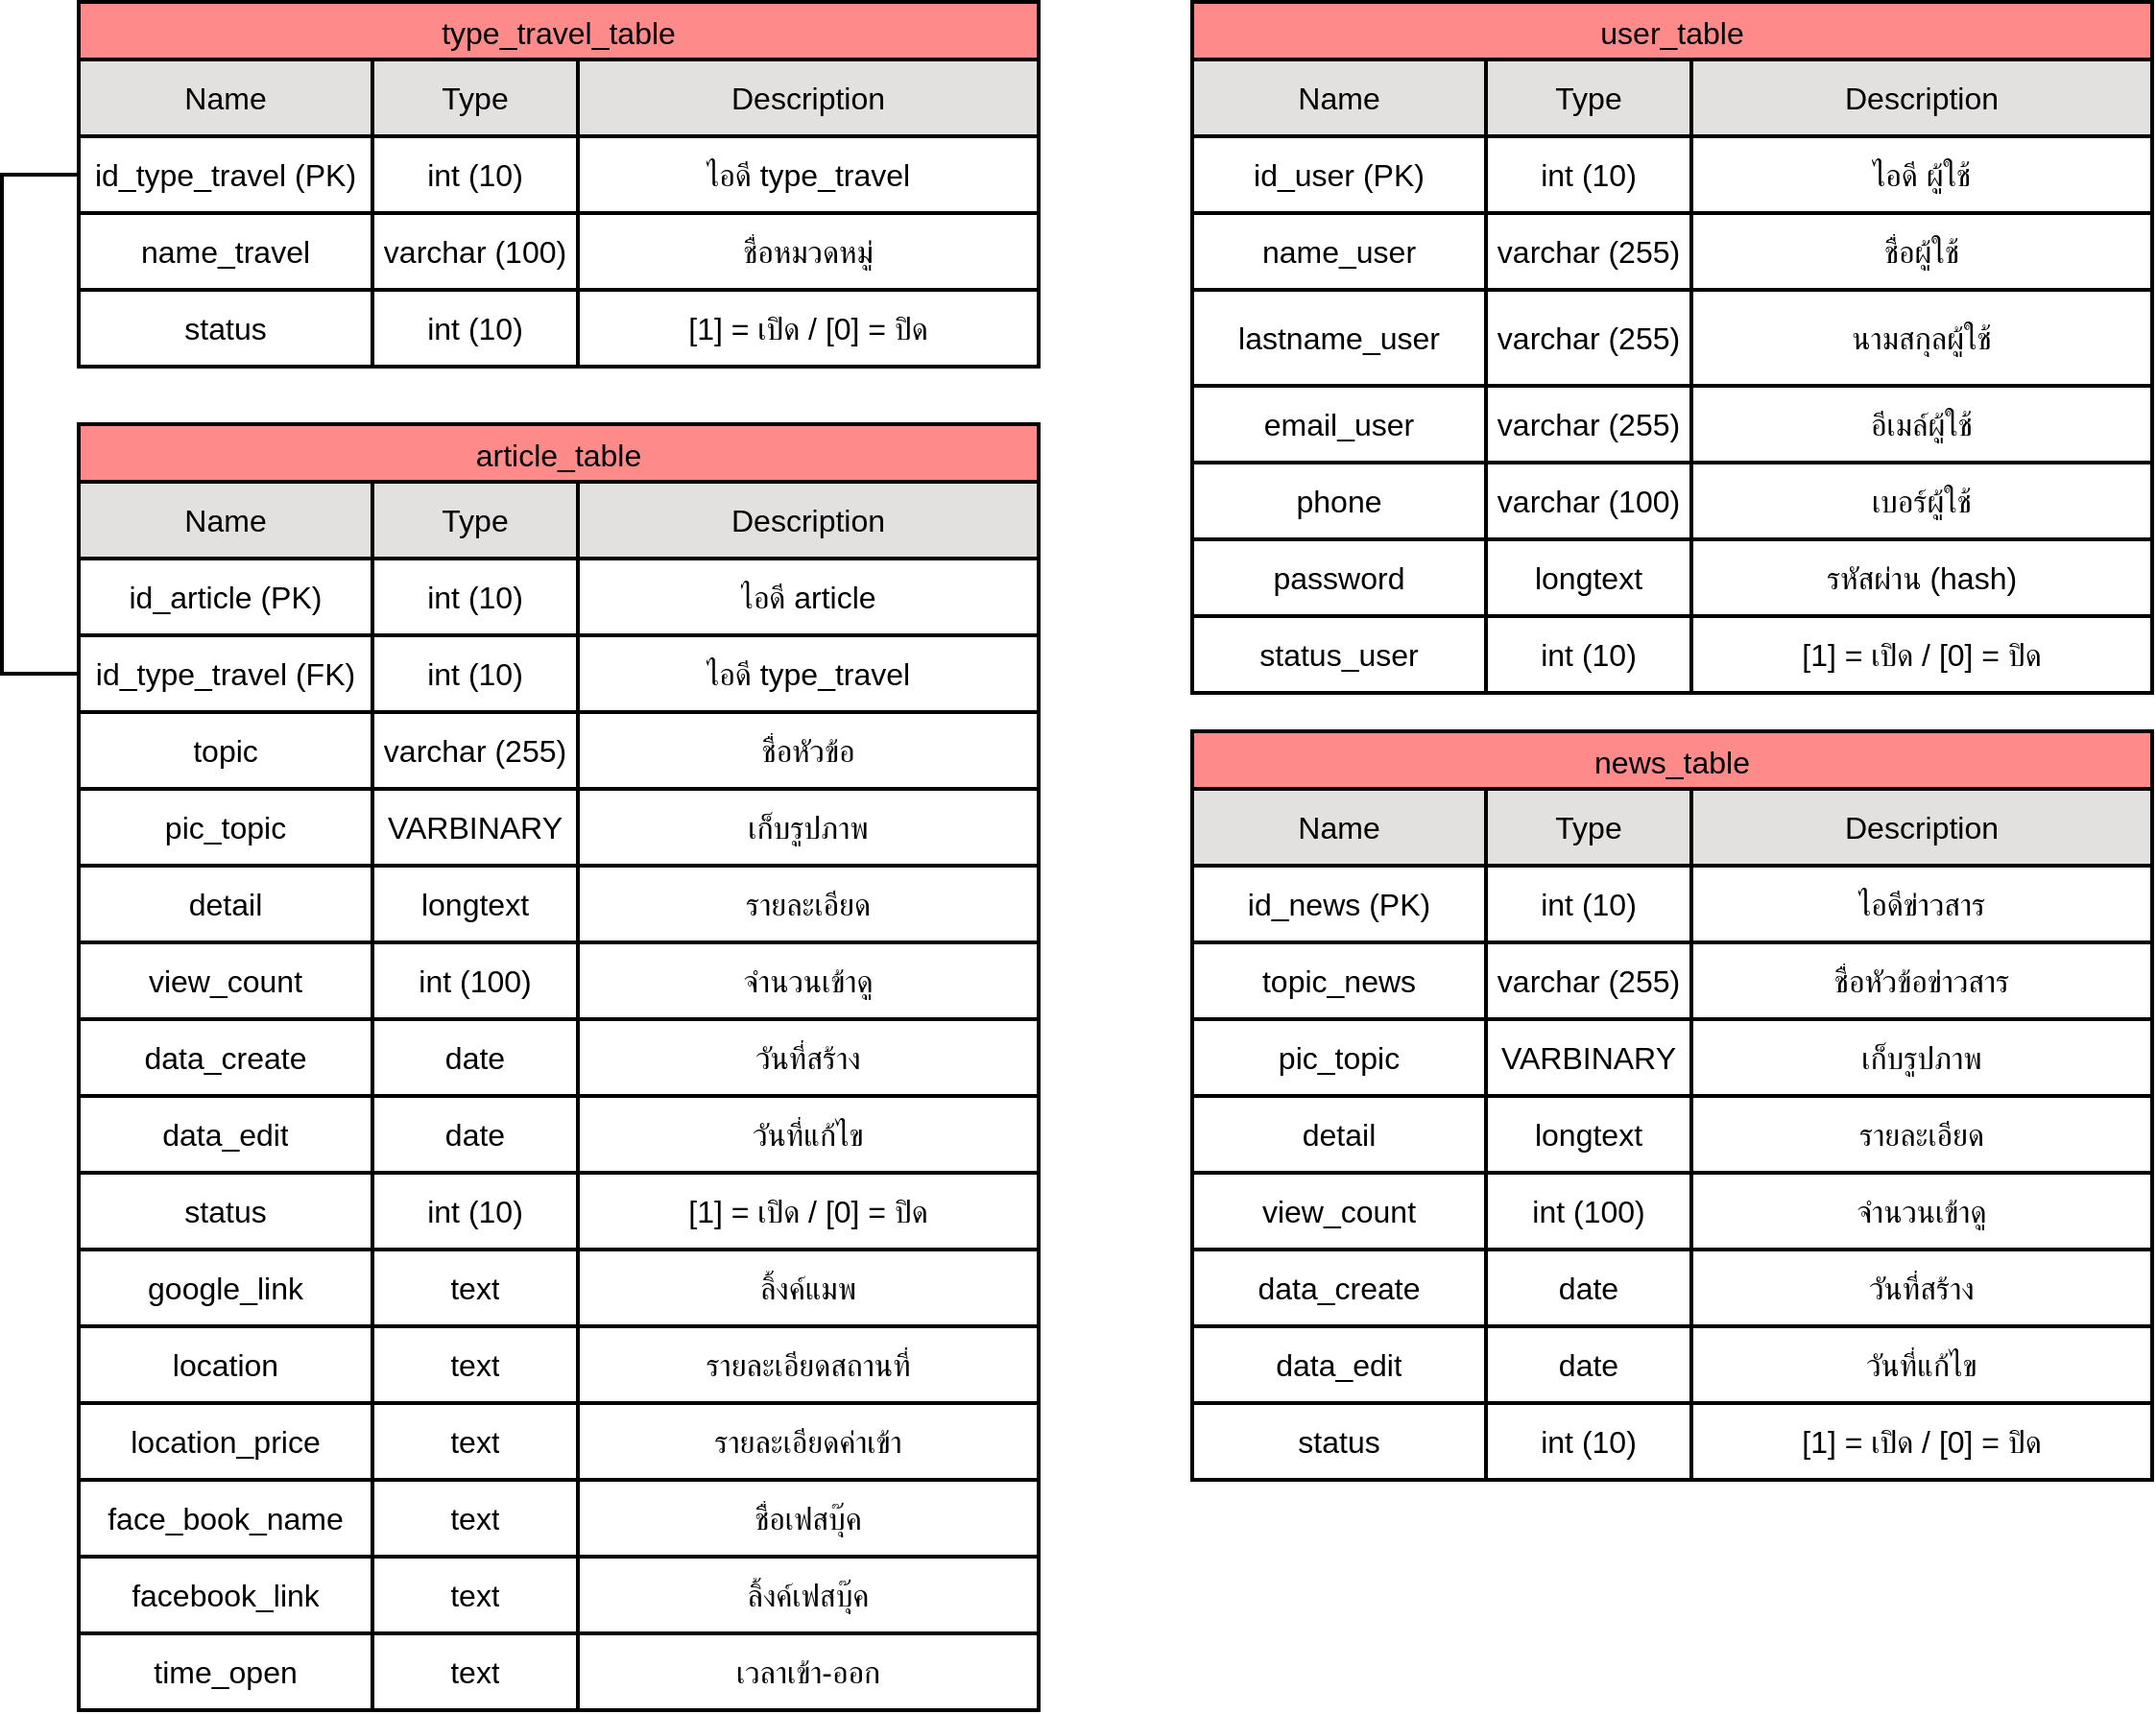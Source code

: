 <mxfile version="23.0.2" type="device">
  <diagram name="หน้า-1" id="HYrOw2vbyxPXMUA1Kma0">
    <mxGraphModel dx="449" dy="2858" grid="1" gridSize="10" guides="1" tooltips="1" connect="1" arrows="1" fold="1" page="1" pageScale="1" pageWidth="827" pageHeight="1169" math="0" shadow="0">
      <root>
        <mxCell id="0" />
        <mxCell id="1" parent="0" />
        <mxCell id="Bp53cEUUAUtTLwCxKNym-1" value="type_travel_table" style="shape=table;startSize=30;container=1;collapsible=0;childLayout=tableLayout;strokeColor=#000000;fontSize=16;strokeWidth=2;fillColor=#ff8a8a;" parent="1" vertex="1">
          <mxGeometry x="280.0" y="-640" width="500.0" height="190" as="geometry" />
        </mxCell>
        <mxCell id="Bp53cEUUAUtTLwCxKNym-2" style="shape=tableRow;horizontal=0;startSize=0;swimlaneHead=0;swimlaneBody=0;strokeColor=inherit;top=0;left=0;bottom=0;right=0;collapsible=0;dropTarget=0;fillColor=none;points=[[0,0.5],[1,0.5]];portConstraint=eastwest;fontSize=16;" parent="Bp53cEUUAUtTLwCxKNym-1" vertex="1">
          <mxGeometry y="30" width="500.0" height="40" as="geometry" />
        </mxCell>
        <mxCell id="Bp53cEUUAUtTLwCxKNym-3" value="Name" style="shape=partialRectangle;html=1;whiteSpace=wrap;connectable=0;overflow=hidden;top=1;left=1;bottom=1;right=1;pointerEvents=1;fontSize=16;fillColor=#E3E0E0;fillStyle=auto;strokeWidth=2;" parent="Bp53cEUUAUtTLwCxKNym-2" vertex="1">
          <mxGeometry width="153" height="40" as="geometry">
            <mxRectangle width="153" height="40" as="alternateBounds" />
          </mxGeometry>
        </mxCell>
        <mxCell id="Bp53cEUUAUtTLwCxKNym-4" value="Type" style="shape=partialRectangle;html=1;whiteSpace=wrap;connectable=0;overflow=hidden;top=1;left=1;bottom=1;right=1;pointerEvents=1;fontSize=16;fillColor=#E3E0E0;fillStyle=auto;strokeWidth=2;" parent="Bp53cEUUAUtTLwCxKNym-2" vertex="1">
          <mxGeometry x="153" width="107" height="40" as="geometry">
            <mxRectangle width="107" height="40" as="alternateBounds" />
          </mxGeometry>
        </mxCell>
        <mxCell id="Bp53cEUUAUtTLwCxKNym-5" value="Description" style="shape=partialRectangle;html=1;whiteSpace=wrap;connectable=0;overflow=hidden;top=1;left=1;bottom=1;right=1;pointerEvents=1;fontSize=16;fillColor=#E3E0E0;fillStyle=auto;strokeWidth=2;" parent="Bp53cEUUAUtTLwCxKNym-2" vertex="1">
          <mxGeometry x="260" width="240" height="40" as="geometry">
            <mxRectangle width="240" height="40" as="alternateBounds" />
          </mxGeometry>
        </mxCell>
        <mxCell id="Bp53cEUUAUtTLwCxKNym-6" style="shape=tableRow;horizontal=0;startSize=0;swimlaneHead=0;swimlaneBody=0;strokeColor=inherit;top=0;left=0;bottom=0;right=0;collapsible=0;dropTarget=0;fillColor=none;points=[[0,0.5],[1,0.5]];portConstraint=eastwest;fontSize=16;" parent="Bp53cEUUAUtTLwCxKNym-1" vertex="1">
          <mxGeometry y="70" width="500.0" height="40" as="geometry" />
        </mxCell>
        <mxCell id="Bp53cEUUAUtTLwCxKNym-7" value="id_type_travel (PK)" style="shape=partialRectangle;html=1;whiteSpace=wrap;connectable=0;strokeColor=inherit;overflow=hidden;fillColor=none;top=0;left=0;bottom=0;right=0;pointerEvents=1;fontSize=16;" parent="Bp53cEUUAUtTLwCxKNym-6" vertex="1">
          <mxGeometry width="153" height="40" as="geometry">
            <mxRectangle width="153" height="40" as="alternateBounds" />
          </mxGeometry>
        </mxCell>
        <mxCell id="Bp53cEUUAUtTLwCxKNym-8" value="int (10)" style="shape=partialRectangle;html=1;whiteSpace=wrap;connectable=0;strokeColor=inherit;overflow=hidden;fillColor=none;top=0;left=0;bottom=0;right=0;pointerEvents=1;fontSize=16;" parent="Bp53cEUUAUtTLwCxKNym-6" vertex="1">
          <mxGeometry x="153" width="107" height="40" as="geometry">
            <mxRectangle width="107" height="40" as="alternateBounds" />
          </mxGeometry>
        </mxCell>
        <mxCell id="Bp53cEUUAUtTLwCxKNym-9" value="ไอดี type_travel" style="shape=partialRectangle;html=1;whiteSpace=wrap;connectable=0;strokeColor=inherit;overflow=hidden;fillColor=none;top=0;left=0;bottom=0;right=0;pointerEvents=1;fontSize=16;" parent="Bp53cEUUAUtTLwCxKNym-6" vertex="1">
          <mxGeometry x="260" width="240" height="40" as="geometry">
            <mxRectangle width="240" height="40" as="alternateBounds" />
          </mxGeometry>
        </mxCell>
        <mxCell id="Bp53cEUUAUtTLwCxKNym-10" style="shape=tableRow;horizontal=0;startSize=0;swimlaneHead=0;swimlaneBody=0;strokeColor=inherit;top=0;left=0;bottom=0;right=0;collapsible=0;dropTarget=0;fillColor=none;points=[[0,0.5],[1,0.5]];portConstraint=eastwest;fontSize=16;" parent="Bp53cEUUAUtTLwCxKNym-1" vertex="1">
          <mxGeometry y="110" width="500.0" height="40" as="geometry" />
        </mxCell>
        <mxCell id="Bp53cEUUAUtTLwCxKNym-11" value="name_travel" style="shape=partialRectangle;html=1;whiteSpace=wrap;connectable=0;strokeColor=inherit;overflow=hidden;fillColor=none;top=0;left=0;bottom=0;right=0;pointerEvents=1;fontSize=16;" parent="Bp53cEUUAUtTLwCxKNym-10" vertex="1">
          <mxGeometry width="153" height="40" as="geometry">
            <mxRectangle width="153" height="40" as="alternateBounds" />
          </mxGeometry>
        </mxCell>
        <mxCell id="Bp53cEUUAUtTLwCxKNym-12" value="varchar (100)" style="shape=partialRectangle;html=1;whiteSpace=wrap;connectable=0;strokeColor=inherit;overflow=hidden;fillColor=none;top=0;left=0;bottom=0;right=0;pointerEvents=1;fontSize=16;" parent="Bp53cEUUAUtTLwCxKNym-10" vertex="1">
          <mxGeometry x="153" width="107" height="40" as="geometry">
            <mxRectangle width="107" height="40" as="alternateBounds" />
          </mxGeometry>
        </mxCell>
        <mxCell id="Bp53cEUUAUtTLwCxKNym-13" value="ชื่อหมวดหมู่" style="shape=partialRectangle;html=1;whiteSpace=wrap;connectable=0;strokeColor=inherit;overflow=hidden;fillColor=none;top=0;left=0;bottom=0;right=0;pointerEvents=1;fontSize=16;" parent="Bp53cEUUAUtTLwCxKNym-10" vertex="1">
          <mxGeometry x="260" width="240" height="40" as="geometry">
            <mxRectangle width="240" height="40" as="alternateBounds" />
          </mxGeometry>
        </mxCell>
        <mxCell id="Bp53cEUUAUtTLwCxKNym-47" style="shape=tableRow;horizontal=0;startSize=0;swimlaneHead=0;swimlaneBody=0;strokeColor=inherit;top=0;left=0;bottom=0;right=0;collapsible=0;dropTarget=0;fillColor=none;points=[[0,0.5],[1,0.5]];portConstraint=eastwest;fontSize=16;" parent="Bp53cEUUAUtTLwCxKNym-1" vertex="1">
          <mxGeometry y="150" width="500.0" height="40" as="geometry" />
        </mxCell>
        <mxCell id="Bp53cEUUAUtTLwCxKNym-48" value="status" style="shape=partialRectangle;html=1;whiteSpace=wrap;connectable=0;strokeColor=inherit;overflow=hidden;fillColor=none;top=0;left=0;bottom=0;right=0;pointerEvents=1;fontSize=16;" parent="Bp53cEUUAUtTLwCxKNym-47" vertex="1">
          <mxGeometry width="153" height="40" as="geometry">
            <mxRectangle width="153" height="40" as="alternateBounds" />
          </mxGeometry>
        </mxCell>
        <mxCell id="Bp53cEUUAUtTLwCxKNym-49" value="int (10)" style="shape=partialRectangle;html=1;whiteSpace=wrap;connectable=0;strokeColor=inherit;overflow=hidden;fillColor=none;top=0;left=0;bottom=0;right=0;pointerEvents=1;fontSize=16;" parent="Bp53cEUUAUtTLwCxKNym-47" vertex="1">
          <mxGeometry x="153" width="107" height="40" as="geometry">
            <mxRectangle width="107" height="40" as="alternateBounds" />
          </mxGeometry>
        </mxCell>
        <mxCell id="Bp53cEUUAUtTLwCxKNym-50" value="[1] = เปิด / [0] = ปิด" style="shape=partialRectangle;html=1;whiteSpace=wrap;connectable=0;strokeColor=inherit;overflow=hidden;fillColor=none;top=0;left=0;bottom=0;right=0;pointerEvents=1;fontSize=16;" parent="Bp53cEUUAUtTLwCxKNym-47" vertex="1">
          <mxGeometry x="260" width="240" height="40" as="geometry">
            <mxRectangle width="240" height="40" as="alternateBounds" />
          </mxGeometry>
        </mxCell>
        <mxCell id="y_sDTkLJyYy-diGyzPAj-1" value="article_table" style="shape=table;startSize=30;container=1;collapsible=0;childLayout=tableLayout;strokeColor=#000000;fontSize=16;strokeWidth=2;fillColor=#ff8a8a;" vertex="1" parent="1">
          <mxGeometry x="280.0" y="-420" width="500.0" height="670.0" as="geometry" />
        </mxCell>
        <mxCell id="y_sDTkLJyYy-diGyzPAj-2" style="shape=tableRow;horizontal=0;startSize=0;swimlaneHead=0;swimlaneBody=0;strokeColor=inherit;top=0;left=0;bottom=0;right=0;collapsible=0;dropTarget=0;fillColor=none;points=[[0,0.5],[1,0.5]];portConstraint=eastwest;fontSize=16;" vertex="1" parent="y_sDTkLJyYy-diGyzPAj-1">
          <mxGeometry y="30" width="500.0" height="40" as="geometry" />
        </mxCell>
        <mxCell id="y_sDTkLJyYy-diGyzPAj-3" value="Name" style="shape=partialRectangle;html=1;whiteSpace=wrap;connectable=0;overflow=hidden;top=1;left=1;bottom=1;right=1;pointerEvents=1;fontSize=16;fillColor=#E3E0E0;fillStyle=auto;strokeWidth=2;" vertex="1" parent="y_sDTkLJyYy-diGyzPAj-2">
          <mxGeometry width="153" height="40" as="geometry">
            <mxRectangle width="153" height="40" as="alternateBounds" />
          </mxGeometry>
        </mxCell>
        <mxCell id="y_sDTkLJyYy-diGyzPAj-4" value="Type" style="shape=partialRectangle;html=1;whiteSpace=wrap;connectable=0;overflow=hidden;top=1;left=1;bottom=1;right=1;pointerEvents=1;fontSize=16;fillColor=#E3E0E0;fillStyle=auto;strokeWidth=2;" vertex="1" parent="y_sDTkLJyYy-diGyzPAj-2">
          <mxGeometry x="153" width="107" height="40" as="geometry">
            <mxRectangle width="107" height="40" as="alternateBounds" />
          </mxGeometry>
        </mxCell>
        <mxCell id="y_sDTkLJyYy-diGyzPAj-5" value="Description" style="shape=partialRectangle;html=1;whiteSpace=wrap;connectable=0;overflow=hidden;top=1;left=1;bottom=1;right=1;pointerEvents=1;fontSize=16;fillColor=#E3E0E0;fillStyle=auto;strokeWidth=2;" vertex="1" parent="y_sDTkLJyYy-diGyzPAj-2">
          <mxGeometry x="260" width="240" height="40" as="geometry">
            <mxRectangle width="240" height="40" as="alternateBounds" />
          </mxGeometry>
        </mxCell>
        <mxCell id="y_sDTkLJyYy-diGyzPAj-6" style="shape=tableRow;horizontal=0;startSize=0;swimlaneHead=0;swimlaneBody=0;strokeColor=inherit;top=0;left=0;bottom=0;right=0;collapsible=0;dropTarget=0;fillColor=none;points=[[0,0.5],[1,0.5]];portConstraint=eastwest;fontSize=16;" vertex="1" parent="y_sDTkLJyYy-diGyzPAj-1">
          <mxGeometry y="70" width="500.0" height="40" as="geometry" />
        </mxCell>
        <mxCell id="y_sDTkLJyYy-diGyzPAj-7" value="id_article&lt;span style=&quot;background-color: initial;&quot;&gt;&amp;nbsp;(PK)&lt;/span&gt;" style="shape=partialRectangle;html=1;whiteSpace=wrap;connectable=0;strokeColor=inherit;overflow=hidden;fillColor=none;top=0;left=0;bottom=0;right=0;pointerEvents=1;fontSize=16;" vertex="1" parent="y_sDTkLJyYy-diGyzPAj-6">
          <mxGeometry width="153" height="40" as="geometry">
            <mxRectangle width="153" height="40" as="alternateBounds" />
          </mxGeometry>
        </mxCell>
        <mxCell id="y_sDTkLJyYy-diGyzPAj-8" value="int (10)" style="shape=partialRectangle;html=1;whiteSpace=wrap;connectable=0;strokeColor=inherit;overflow=hidden;fillColor=none;top=0;left=0;bottom=0;right=0;pointerEvents=1;fontSize=16;" vertex="1" parent="y_sDTkLJyYy-diGyzPAj-6">
          <mxGeometry x="153" width="107" height="40" as="geometry">
            <mxRectangle width="107" height="40" as="alternateBounds" />
          </mxGeometry>
        </mxCell>
        <mxCell id="y_sDTkLJyYy-diGyzPAj-9" value="ไอดี&amp;nbsp;article" style="shape=partialRectangle;html=1;whiteSpace=wrap;connectable=0;strokeColor=inherit;overflow=hidden;fillColor=none;top=0;left=0;bottom=0;right=0;pointerEvents=1;fontSize=16;" vertex="1" parent="y_sDTkLJyYy-diGyzPAj-6">
          <mxGeometry x="260" width="240" height="40" as="geometry">
            <mxRectangle width="240" height="40" as="alternateBounds" />
          </mxGeometry>
        </mxCell>
        <mxCell id="y_sDTkLJyYy-diGyzPAj-18" style="shape=tableRow;horizontal=0;startSize=0;swimlaneHead=0;swimlaneBody=0;strokeColor=inherit;top=0;left=0;bottom=0;right=0;collapsible=0;dropTarget=0;fillColor=none;points=[[0,0.5],[1,0.5]];portConstraint=eastwest;fontSize=16;" vertex="1" parent="y_sDTkLJyYy-diGyzPAj-1">
          <mxGeometry y="110" width="500.0" height="40" as="geometry" />
        </mxCell>
        <mxCell id="y_sDTkLJyYy-diGyzPAj-19" value="id_type_travel (FK)" style="shape=partialRectangle;html=1;whiteSpace=wrap;connectable=0;strokeColor=inherit;overflow=hidden;fillColor=none;top=0;left=0;bottom=0;right=0;pointerEvents=1;fontSize=16;" vertex="1" parent="y_sDTkLJyYy-diGyzPAj-18">
          <mxGeometry width="153" height="40" as="geometry">
            <mxRectangle width="153" height="40" as="alternateBounds" />
          </mxGeometry>
        </mxCell>
        <mxCell id="y_sDTkLJyYy-diGyzPAj-20" value="int (10)" style="shape=partialRectangle;html=1;whiteSpace=wrap;connectable=0;strokeColor=inherit;overflow=hidden;fillColor=none;top=0;left=0;bottom=0;right=0;pointerEvents=1;fontSize=16;" vertex="1" parent="y_sDTkLJyYy-diGyzPAj-18">
          <mxGeometry x="153" width="107" height="40" as="geometry">
            <mxRectangle width="107" height="40" as="alternateBounds" />
          </mxGeometry>
        </mxCell>
        <mxCell id="y_sDTkLJyYy-diGyzPAj-21" value="ไอดี type_travel" style="shape=partialRectangle;html=1;whiteSpace=wrap;connectable=0;strokeColor=inherit;overflow=hidden;fillColor=none;top=0;left=0;bottom=0;right=0;pointerEvents=1;fontSize=16;" vertex="1" parent="y_sDTkLJyYy-diGyzPAj-18">
          <mxGeometry x="260" width="240" height="40" as="geometry">
            <mxRectangle width="240" height="40" as="alternateBounds" />
          </mxGeometry>
        </mxCell>
        <mxCell id="y_sDTkLJyYy-diGyzPAj-10" style="shape=tableRow;horizontal=0;startSize=0;swimlaneHead=0;swimlaneBody=0;strokeColor=inherit;top=0;left=0;bottom=0;right=0;collapsible=0;dropTarget=0;fillColor=none;points=[[0,0.5],[1,0.5]];portConstraint=eastwest;fontSize=16;" vertex="1" parent="y_sDTkLJyYy-diGyzPAj-1">
          <mxGeometry y="150" width="500.0" height="40" as="geometry" />
        </mxCell>
        <mxCell id="y_sDTkLJyYy-diGyzPAj-11" value="topic" style="shape=partialRectangle;html=1;whiteSpace=wrap;connectable=0;strokeColor=inherit;overflow=hidden;fillColor=none;top=0;left=0;bottom=0;right=0;pointerEvents=1;fontSize=16;" vertex="1" parent="y_sDTkLJyYy-diGyzPAj-10">
          <mxGeometry width="153" height="40" as="geometry">
            <mxRectangle width="153" height="40" as="alternateBounds" />
          </mxGeometry>
        </mxCell>
        <mxCell id="y_sDTkLJyYy-diGyzPAj-12" value="varchar (255)" style="shape=partialRectangle;html=1;whiteSpace=wrap;connectable=0;strokeColor=inherit;overflow=hidden;fillColor=none;top=0;left=0;bottom=0;right=0;pointerEvents=1;fontSize=16;" vertex="1" parent="y_sDTkLJyYy-diGyzPAj-10">
          <mxGeometry x="153" width="107" height="40" as="geometry">
            <mxRectangle width="107" height="40" as="alternateBounds" />
          </mxGeometry>
        </mxCell>
        <mxCell id="y_sDTkLJyYy-diGyzPAj-13" value="ชื่อหัวข้อ" style="shape=partialRectangle;html=1;whiteSpace=wrap;connectable=0;strokeColor=inherit;overflow=hidden;fillColor=none;top=0;left=0;bottom=0;right=0;pointerEvents=1;fontSize=16;" vertex="1" parent="y_sDTkLJyYy-diGyzPAj-10">
          <mxGeometry x="260" width="240" height="40" as="geometry">
            <mxRectangle width="240" height="40" as="alternateBounds" />
          </mxGeometry>
        </mxCell>
        <mxCell id="y_sDTkLJyYy-diGyzPAj-43" style="shape=tableRow;horizontal=0;startSize=0;swimlaneHead=0;swimlaneBody=0;strokeColor=inherit;top=0;left=0;bottom=0;right=0;collapsible=0;dropTarget=0;fillColor=none;points=[[0,0.5],[1,0.5]];portConstraint=eastwest;fontSize=16;" vertex="1" parent="y_sDTkLJyYy-diGyzPAj-1">
          <mxGeometry y="190" width="500.0" height="40" as="geometry" />
        </mxCell>
        <mxCell id="y_sDTkLJyYy-diGyzPAj-44" value="pic_topic" style="shape=partialRectangle;html=1;whiteSpace=wrap;connectable=0;strokeColor=inherit;overflow=hidden;fillColor=none;top=0;left=0;bottom=0;right=0;pointerEvents=1;fontSize=16;" vertex="1" parent="y_sDTkLJyYy-diGyzPAj-43">
          <mxGeometry width="153" height="40" as="geometry">
            <mxRectangle width="153" height="40" as="alternateBounds" />
          </mxGeometry>
        </mxCell>
        <mxCell id="y_sDTkLJyYy-diGyzPAj-45" value="VARBINARY" style="shape=partialRectangle;html=1;whiteSpace=wrap;connectable=0;strokeColor=inherit;overflow=hidden;fillColor=none;top=0;left=0;bottom=0;right=0;pointerEvents=1;fontSize=16;" vertex="1" parent="y_sDTkLJyYy-diGyzPAj-43">
          <mxGeometry x="153" width="107" height="40" as="geometry">
            <mxRectangle width="107" height="40" as="alternateBounds" />
          </mxGeometry>
        </mxCell>
        <mxCell id="y_sDTkLJyYy-diGyzPAj-46" value="เก็บรูปภาพ" style="shape=partialRectangle;html=1;whiteSpace=wrap;connectable=0;strokeColor=inherit;overflow=hidden;fillColor=none;top=0;left=0;bottom=0;right=0;pointerEvents=1;fontSize=16;" vertex="1" parent="y_sDTkLJyYy-diGyzPAj-43">
          <mxGeometry x="260" width="240" height="40" as="geometry">
            <mxRectangle width="240" height="40" as="alternateBounds" />
          </mxGeometry>
        </mxCell>
        <mxCell id="y_sDTkLJyYy-diGyzPAj-23" style="shape=tableRow;horizontal=0;startSize=0;swimlaneHead=0;swimlaneBody=0;strokeColor=inherit;top=0;left=0;bottom=0;right=0;collapsible=0;dropTarget=0;fillColor=none;points=[[0,0.5],[1,0.5]];portConstraint=eastwest;fontSize=16;" vertex="1" parent="y_sDTkLJyYy-diGyzPAj-1">
          <mxGeometry y="230" width="500.0" height="40" as="geometry" />
        </mxCell>
        <mxCell id="y_sDTkLJyYy-diGyzPAj-24" value="detail" style="shape=partialRectangle;html=1;whiteSpace=wrap;connectable=0;strokeColor=inherit;overflow=hidden;fillColor=none;top=0;left=0;bottom=0;right=0;pointerEvents=1;fontSize=16;" vertex="1" parent="y_sDTkLJyYy-diGyzPAj-23">
          <mxGeometry width="153" height="40" as="geometry">
            <mxRectangle width="153" height="40" as="alternateBounds" />
          </mxGeometry>
        </mxCell>
        <mxCell id="y_sDTkLJyYy-diGyzPAj-25" value="longtext" style="shape=partialRectangle;html=1;whiteSpace=wrap;connectable=0;strokeColor=inherit;overflow=hidden;fillColor=none;top=0;left=0;bottom=0;right=0;pointerEvents=1;fontSize=16;" vertex="1" parent="y_sDTkLJyYy-diGyzPAj-23">
          <mxGeometry x="153" width="107" height="40" as="geometry">
            <mxRectangle width="107" height="40" as="alternateBounds" />
          </mxGeometry>
        </mxCell>
        <mxCell id="y_sDTkLJyYy-diGyzPAj-26" value="รายละเอียด" style="shape=partialRectangle;html=1;whiteSpace=wrap;connectable=0;strokeColor=inherit;overflow=hidden;fillColor=none;top=0;left=0;bottom=0;right=0;pointerEvents=1;fontSize=16;" vertex="1" parent="y_sDTkLJyYy-diGyzPAj-23">
          <mxGeometry x="260" width="240" height="40" as="geometry">
            <mxRectangle width="240" height="40" as="alternateBounds" />
          </mxGeometry>
        </mxCell>
        <mxCell id="y_sDTkLJyYy-diGyzPAj-27" style="shape=tableRow;horizontal=0;startSize=0;swimlaneHead=0;swimlaneBody=0;strokeColor=inherit;top=0;left=0;bottom=0;right=0;collapsible=0;dropTarget=0;fillColor=none;points=[[0,0.5],[1,0.5]];portConstraint=eastwest;fontSize=16;" vertex="1" parent="y_sDTkLJyYy-diGyzPAj-1">
          <mxGeometry y="270" width="500.0" height="40" as="geometry" />
        </mxCell>
        <mxCell id="y_sDTkLJyYy-diGyzPAj-28" value="view_count" style="shape=partialRectangle;html=1;whiteSpace=wrap;connectable=0;strokeColor=inherit;overflow=hidden;fillColor=none;top=0;left=0;bottom=0;right=0;pointerEvents=1;fontSize=16;" vertex="1" parent="y_sDTkLJyYy-diGyzPAj-27">
          <mxGeometry width="153" height="40" as="geometry">
            <mxRectangle width="153" height="40" as="alternateBounds" />
          </mxGeometry>
        </mxCell>
        <mxCell id="y_sDTkLJyYy-diGyzPAj-29" value="int (100)" style="shape=partialRectangle;html=1;whiteSpace=wrap;connectable=0;strokeColor=inherit;overflow=hidden;fillColor=none;top=0;left=0;bottom=0;right=0;pointerEvents=1;fontSize=16;" vertex="1" parent="y_sDTkLJyYy-diGyzPAj-27">
          <mxGeometry x="153" width="107" height="40" as="geometry">
            <mxRectangle width="107" height="40" as="alternateBounds" />
          </mxGeometry>
        </mxCell>
        <mxCell id="y_sDTkLJyYy-diGyzPAj-30" value="จำนวนเข้าดู" style="shape=partialRectangle;html=1;whiteSpace=wrap;connectable=0;strokeColor=inherit;overflow=hidden;fillColor=none;top=0;left=0;bottom=0;right=0;pointerEvents=1;fontSize=16;" vertex="1" parent="y_sDTkLJyYy-diGyzPAj-27">
          <mxGeometry x="260" width="240" height="40" as="geometry">
            <mxRectangle width="240" height="40" as="alternateBounds" />
          </mxGeometry>
        </mxCell>
        <mxCell id="y_sDTkLJyYy-diGyzPAj-31" style="shape=tableRow;horizontal=0;startSize=0;swimlaneHead=0;swimlaneBody=0;strokeColor=inherit;top=0;left=0;bottom=0;right=0;collapsible=0;dropTarget=0;fillColor=none;points=[[0,0.5],[1,0.5]];portConstraint=eastwest;fontSize=16;" vertex="1" parent="y_sDTkLJyYy-diGyzPAj-1">
          <mxGeometry y="310" width="500.0" height="40" as="geometry" />
        </mxCell>
        <mxCell id="y_sDTkLJyYy-diGyzPAj-32" value="data_create" style="shape=partialRectangle;html=1;whiteSpace=wrap;connectable=0;strokeColor=inherit;overflow=hidden;fillColor=none;top=0;left=0;bottom=0;right=0;pointerEvents=1;fontSize=16;" vertex="1" parent="y_sDTkLJyYy-diGyzPAj-31">
          <mxGeometry width="153" height="40" as="geometry">
            <mxRectangle width="153" height="40" as="alternateBounds" />
          </mxGeometry>
        </mxCell>
        <mxCell id="y_sDTkLJyYy-diGyzPAj-33" value="date" style="shape=partialRectangle;html=1;whiteSpace=wrap;connectable=0;strokeColor=inherit;overflow=hidden;fillColor=none;top=0;left=0;bottom=0;right=0;pointerEvents=1;fontSize=16;" vertex="1" parent="y_sDTkLJyYy-diGyzPAj-31">
          <mxGeometry x="153" width="107" height="40" as="geometry">
            <mxRectangle width="107" height="40" as="alternateBounds" />
          </mxGeometry>
        </mxCell>
        <mxCell id="y_sDTkLJyYy-diGyzPAj-34" value="วันที่สร้าง" style="shape=partialRectangle;html=1;whiteSpace=wrap;connectable=0;strokeColor=inherit;overflow=hidden;fillColor=none;top=0;left=0;bottom=0;right=0;pointerEvents=1;fontSize=16;" vertex="1" parent="y_sDTkLJyYy-diGyzPAj-31">
          <mxGeometry x="260" width="240" height="40" as="geometry">
            <mxRectangle width="240" height="40" as="alternateBounds" />
          </mxGeometry>
        </mxCell>
        <mxCell id="y_sDTkLJyYy-diGyzPAj-35" style="shape=tableRow;horizontal=0;startSize=0;swimlaneHead=0;swimlaneBody=0;strokeColor=inherit;top=0;left=0;bottom=0;right=0;collapsible=0;dropTarget=0;fillColor=none;points=[[0,0.5],[1,0.5]];portConstraint=eastwest;fontSize=16;" vertex="1" parent="y_sDTkLJyYy-diGyzPAj-1">
          <mxGeometry y="350" width="500.0" height="40" as="geometry" />
        </mxCell>
        <mxCell id="y_sDTkLJyYy-diGyzPAj-36" value="data_edit" style="shape=partialRectangle;html=1;whiteSpace=wrap;connectable=0;strokeColor=inherit;overflow=hidden;fillColor=none;top=0;left=0;bottom=0;right=0;pointerEvents=1;fontSize=16;" vertex="1" parent="y_sDTkLJyYy-diGyzPAj-35">
          <mxGeometry width="153" height="40" as="geometry">
            <mxRectangle width="153" height="40" as="alternateBounds" />
          </mxGeometry>
        </mxCell>
        <mxCell id="y_sDTkLJyYy-diGyzPAj-37" value="date" style="shape=partialRectangle;html=1;whiteSpace=wrap;connectable=0;strokeColor=inherit;overflow=hidden;fillColor=none;top=0;left=0;bottom=0;right=0;pointerEvents=1;fontSize=16;" vertex="1" parent="y_sDTkLJyYy-diGyzPAj-35">
          <mxGeometry x="153" width="107" height="40" as="geometry">
            <mxRectangle width="107" height="40" as="alternateBounds" />
          </mxGeometry>
        </mxCell>
        <mxCell id="y_sDTkLJyYy-diGyzPAj-38" value="วันที่แก้ไข" style="shape=partialRectangle;html=1;whiteSpace=wrap;connectable=0;strokeColor=inherit;overflow=hidden;fillColor=none;top=0;left=0;bottom=0;right=0;pointerEvents=1;fontSize=16;" vertex="1" parent="y_sDTkLJyYy-diGyzPAj-35">
          <mxGeometry x="260" width="240" height="40" as="geometry">
            <mxRectangle width="240" height="40" as="alternateBounds" />
          </mxGeometry>
        </mxCell>
        <mxCell id="y_sDTkLJyYy-diGyzPAj-14" style="shape=tableRow;horizontal=0;startSize=0;swimlaneHead=0;swimlaneBody=0;strokeColor=inherit;top=0;left=0;bottom=0;right=0;collapsible=0;dropTarget=0;fillColor=none;points=[[0,0.5],[1,0.5]];portConstraint=eastwest;fontSize=16;" vertex="1" parent="y_sDTkLJyYy-diGyzPAj-1">
          <mxGeometry y="390" width="500.0" height="40" as="geometry" />
        </mxCell>
        <mxCell id="y_sDTkLJyYy-diGyzPAj-15" value="status" style="shape=partialRectangle;html=1;whiteSpace=wrap;connectable=0;strokeColor=inherit;overflow=hidden;fillColor=none;top=0;left=0;bottom=0;right=0;pointerEvents=1;fontSize=16;" vertex="1" parent="y_sDTkLJyYy-diGyzPAj-14">
          <mxGeometry width="153" height="40" as="geometry">
            <mxRectangle width="153" height="40" as="alternateBounds" />
          </mxGeometry>
        </mxCell>
        <mxCell id="y_sDTkLJyYy-diGyzPAj-16" value="int (10)" style="shape=partialRectangle;html=1;whiteSpace=wrap;connectable=0;strokeColor=inherit;overflow=hidden;fillColor=none;top=0;left=0;bottom=0;right=0;pointerEvents=1;fontSize=16;" vertex="1" parent="y_sDTkLJyYy-diGyzPAj-14">
          <mxGeometry x="153" width="107" height="40" as="geometry">
            <mxRectangle width="107" height="40" as="alternateBounds" />
          </mxGeometry>
        </mxCell>
        <mxCell id="y_sDTkLJyYy-diGyzPAj-17" value="[1] = เปิด / [0] = ปิด" style="shape=partialRectangle;html=1;whiteSpace=wrap;connectable=0;strokeColor=inherit;overflow=hidden;fillColor=none;top=0;left=0;bottom=0;right=0;pointerEvents=1;fontSize=16;" vertex="1" parent="y_sDTkLJyYy-diGyzPAj-14">
          <mxGeometry x="260" width="240" height="40" as="geometry">
            <mxRectangle width="240" height="40" as="alternateBounds" />
          </mxGeometry>
        </mxCell>
        <mxCell id="y_sDTkLJyYy-diGyzPAj-47" style="shape=tableRow;horizontal=0;startSize=0;swimlaneHead=0;swimlaneBody=0;strokeColor=inherit;top=0;left=0;bottom=0;right=0;collapsible=0;dropTarget=0;fillColor=none;points=[[0,0.5],[1,0.5]];portConstraint=eastwest;fontSize=16;" vertex="1" parent="y_sDTkLJyYy-diGyzPAj-1">
          <mxGeometry y="430" width="500.0" height="40" as="geometry" />
        </mxCell>
        <mxCell id="y_sDTkLJyYy-diGyzPAj-48" value="google_link" style="shape=partialRectangle;html=1;whiteSpace=wrap;connectable=0;strokeColor=inherit;overflow=hidden;fillColor=none;top=0;left=0;bottom=0;right=0;pointerEvents=1;fontSize=16;" vertex="1" parent="y_sDTkLJyYy-diGyzPAj-47">
          <mxGeometry width="153" height="40" as="geometry">
            <mxRectangle width="153" height="40" as="alternateBounds" />
          </mxGeometry>
        </mxCell>
        <mxCell id="y_sDTkLJyYy-diGyzPAj-49" value="text" style="shape=partialRectangle;html=1;whiteSpace=wrap;connectable=0;strokeColor=inherit;overflow=hidden;fillColor=none;top=0;left=0;bottom=0;right=0;pointerEvents=1;fontSize=16;" vertex="1" parent="y_sDTkLJyYy-diGyzPAj-47">
          <mxGeometry x="153" width="107" height="40" as="geometry">
            <mxRectangle width="107" height="40" as="alternateBounds" />
          </mxGeometry>
        </mxCell>
        <mxCell id="y_sDTkLJyYy-diGyzPAj-50" value="ลิ้งค์แมพ" style="shape=partialRectangle;html=1;whiteSpace=wrap;connectable=0;strokeColor=inherit;overflow=hidden;fillColor=none;top=0;left=0;bottom=0;right=0;pointerEvents=1;fontSize=16;" vertex="1" parent="y_sDTkLJyYy-diGyzPAj-47">
          <mxGeometry x="260" width="240" height="40" as="geometry">
            <mxRectangle width="240" height="40" as="alternateBounds" />
          </mxGeometry>
        </mxCell>
        <mxCell id="y_sDTkLJyYy-diGyzPAj-51" style="shape=tableRow;horizontal=0;startSize=0;swimlaneHead=0;swimlaneBody=0;strokeColor=inherit;top=0;left=0;bottom=0;right=0;collapsible=0;dropTarget=0;fillColor=none;points=[[0,0.5],[1,0.5]];portConstraint=eastwest;fontSize=16;" vertex="1" parent="y_sDTkLJyYy-diGyzPAj-1">
          <mxGeometry y="470" width="500.0" height="40" as="geometry" />
        </mxCell>
        <mxCell id="y_sDTkLJyYy-diGyzPAj-52" value="location" style="shape=partialRectangle;html=1;whiteSpace=wrap;connectable=0;strokeColor=inherit;overflow=hidden;fillColor=none;top=0;left=0;bottom=0;right=0;pointerEvents=1;fontSize=16;" vertex="1" parent="y_sDTkLJyYy-diGyzPAj-51">
          <mxGeometry width="153" height="40" as="geometry">
            <mxRectangle width="153" height="40" as="alternateBounds" />
          </mxGeometry>
        </mxCell>
        <mxCell id="y_sDTkLJyYy-diGyzPAj-53" value="text" style="shape=partialRectangle;html=1;whiteSpace=wrap;connectable=0;strokeColor=inherit;overflow=hidden;fillColor=none;top=0;left=0;bottom=0;right=0;pointerEvents=1;fontSize=16;" vertex="1" parent="y_sDTkLJyYy-diGyzPAj-51">
          <mxGeometry x="153" width="107" height="40" as="geometry">
            <mxRectangle width="107" height="40" as="alternateBounds" />
          </mxGeometry>
        </mxCell>
        <mxCell id="y_sDTkLJyYy-diGyzPAj-54" value="รายละเอียดสถานที่" style="shape=partialRectangle;html=1;whiteSpace=wrap;connectable=0;strokeColor=inherit;overflow=hidden;fillColor=none;top=0;left=0;bottom=0;right=0;pointerEvents=1;fontSize=16;" vertex="1" parent="y_sDTkLJyYy-diGyzPAj-51">
          <mxGeometry x="260" width="240" height="40" as="geometry">
            <mxRectangle width="240" height="40" as="alternateBounds" />
          </mxGeometry>
        </mxCell>
        <mxCell id="y_sDTkLJyYy-diGyzPAj-55" style="shape=tableRow;horizontal=0;startSize=0;swimlaneHead=0;swimlaneBody=0;strokeColor=inherit;top=0;left=0;bottom=0;right=0;collapsible=0;dropTarget=0;fillColor=none;points=[[0,0.5],[1,0.5]];portConstraint=eastwest;fontSize=16;" vertex="1" parent="y_sDTkLJyYy-diGyzPAj-1">
          <mxGeometry y="510" width="500.0" height="40" as="geometry" />
        </mxCell>
        <mxCell id="y_sDTkLJyYy-diGyzPAj-56" value="location_price" style="shape=partialRectangle;html=1;whiteSpace=wrap;connectable=0;strokeColor=inherit;overflow=hidden;fillColor=none;top=0;left=0;bottom=0;right=0;pointerEvents=1;fontSize=16;" vertex="1" parent="y_sDTkLJyYy-diGyzPAj-55">
          <mxGeometry width="153" height="40" as="geometry">
            <mxRectangle width="153" height="40" as="alternateBounds" />
          </mxGeometry>
        </mxCell>
        <mxCell id="y_sDTkLJyYy-diGyzPAj-57" value="text" style="shape=partialRectangle;html=1;whiteSpace=wrap;connectable=0;strokeColor=inherit;overflow=hidden;fillColor=none;top=0;left=0;bottom=0;right=0;pointerEvents=1;fontSize=16;" vertex="1" parent="y_sDTkLJyYy-diGyzPAj-55">
          <mxGeometry x="153" width="107" height="40" as="geometry">
            <mxRectangle width="107" height="40" as="alternateBounds" />
          </mxGeometry>
        </mxCell>
        <mxCell id="y_sDTkLJyYy-diGyzPAj-58" value="รายละเอียดค่าเข้า" style="shape=partialRectangle;html=1;whiteSpace=wrap;connectable=0;strokeColor=inherit;overflow=hidden;fillColor=none;top=0;left=0;bottom=0;right=0;pointerEvents=1;fontSize=16;" vertex="1" parent="y_sDTkLJyYy-diGyzPAj-55">
          <mxGeometry x="260" width="240" height="40" as="geometry">
            <mxRectangle width="240" height="40" as="alternateBounds" />
          </mxGeometry>
        </mxCell>
        <mxCell id="y_sDTkLJyYy-diGyzPAj-59" style="shape=tableRow;horizontal=0;startSize=0;swimlaneHead=0;swimlaneBody=0;strokeColor=inherit;top=0;left=0;bottom=0;right=0;collapsible=0;dropTarget=0;fillColor=none;points=[[0,0.5],[1,0.5]];portConstraint=eastwest;fontSize=16;" vertex="1" parent="y_sDTkLJyYy-diGyzPAj-1">
          <mxGeometry y="550" width="500.0" height="40" as="geometry" />
        </mxCell>
        <mxCell id="y_sDTkLJyYy-diGyzPAj-60" value="face_book_name" style="shape=partialRectangle;html=1;whiteSpace=wrap;connectable=0;strokeColor=inherit;overflow=hidden;fillColor=none;top=0;left=0;bottom=0;right=0;pointerEvents=1;fontSize=16;" vertex="1" parent="y_sDTkLJyYy-diGyzPAj-59">
          <mxGeometry width="153" height="40" as="geometry">
            <mxRectangle width="153" height="40" as="alternateBounds" />
          </mxGeometry>
        </mxCell>
        <mxCell id="y_sDTkLJyYy-diGyzPAj-61" value="text" style="shape=partialRectangle;html=1;whiteSpace=wrap;connectable=0;strokeColor=inherit;overflow=hidden;fillColor=none;top=0;left=0;bottom=0;right=0;pointerEvents=1;fontSize=16;" vertex="1" parent="y_sDTkLJyYy-diGyzPAj-59">
          <mxGeometry x="153" width="107" height="40" as="geometry">
            <mxRectangle width="107" height="40" as="alternateBounds" />
          </mxGeometry>
        </mxCell>
        <mxCell id="y_sDTkLJyYy-diGyzPAj-62" value="ชื่อเฟสบุ๊ค" style="shape=partialRectangle;html=1;whiteSpace=wrap;connectable=0;strokeColor=inherit;overflow=hidden;fillColor=none;top=0;left=0;bottom=0;right=0;pointerEvents=1;fontSize=16;" vertex="1" parent="y_sDTkLJyYy-diGyzPAj-59">
          <mxGeometry x="260" width="240" height="40" as="geometry">
            <mxRectangle width="240" height="40" as="alternateBounds" />
          </mxGeometry>
        </mxCell>
        <mxCell id="y_sDTkLJyYy-diGyzPAj-63" style="shape=tableRow;horizontal=0;startSize=0;swimlaneHead=0;swimlaneBody=0;strokeColor=inherit;top=0;left=0;bottom=0;right=0;collapsible=0;dropTarget=0;fillColor=none;points=[[0,0.5],[1,0.5]];portConstraint=eastwest;fontSize=16;" vertex="1" parent="y_sDTkLJyYy-diGyzPAj-1">
          <mxGeometry y="590" width="500.0" height="40" as="geometry" />
        </mxCell>
        <mxCell id="y_sDTkLJyYy-diGyzPAj-64" value="facebook_link" style="shape=partialRectangle;html=1;whiteSpace=wrap;connectable=0;strokeColor=inherit;overflow=hidden;fillColor=none;top=0;left=0;bottom=0;right=0;pointerEvents=1;fontSize=16;" vertex="1" parent="y_sDTkLJyYy-diGyzPAj-63">
          <mxGeometry width="153" height="40" as="geometry">
            <mxRectangle width="153" height="40" as="alternateBounds" />
          </mxGeometry>
        </mxCell>
        <mxCell id="y_sDTkLJyYy-diGyzPAj-65" value="text" style="shape=partialRectangle;html=1;whiteSpace=wrap;connectable=0;strokeColor=inherit;overflow=hidden;fillColor=none;top=0;left=0;bottom=0;right=0;pointerEvents=1;fontSize=16;" vertex="1" parent="y_sDTkLJyYy-diGyzPAj-63">
          <mxGeometry x="153" width="107" height="40" as="geometry">
            <mxRectangle width="107" height="40" as="alternateBounds" />
          </mxGeometry>
        </mxCell>
        <mxCell id="y_sDTkLJyYy-diGyzPAj-66" value="ลิ้งค์เฟสบุ๊ค" style="shape=partialRectangle;html=1;whiteSpace=wrap;connectable=0;strokeColor=inherit;overflow=hidden;fillColor=none;top=0;left=0;bottom=0;right=0;pointerEvents=1;fontSize=16;" vertex="1" parent="y_sDTkLJyYy-diGyzPAj-63">
          <mxGeometry x="260" width="240" height="40" as="geometry">
            <mxRectangle width="240" height="40" as="alternateBounds" />
          </mxGeometry>
        </mxCell>
        <mxCell id="y_sDTkLJyYy-diGyzPAj-67" style="shape=tableRow;horizontal=0;startSize=0;swimlaneHead=0;swimlaneBody=0;strokeColor=inherit;top=0;left=0;bottom=0;right=0;collapsible=0;dropTarget=0;fillColor=none;points=[[0,0.5],[1,0.5]];portConstraint=eastwest;fontSize=16;" vertex="1" parent="y_sDTkLJyYy-diGyzPAj-1">
          <mxGeometry y="630" width="500.0" height="40" as="geometry" />
        </mxCell>
        <mxCell id="y_sDTkLJyYy-diGyzPAj-68" value="time_open" style="shape=partialRectangle;html=1;whiteSpace=wrap;connectable=0;strokeColor=inherit;overflow=hidden;fillColor=none;top=0;left=0;bottom=0;right=0;pointerEvents=1;fontSize=16;" vertex="1" parent="y_sDTkLJyYy-diGyzPAj-67">
          <mxGeometry width="153" height="40" as="geometry">
            <mxRectangle width="153" height="40" as="alternateBounds" />
          </mxGeometry>
        </mxCell>
        <mxCell id="y_sDTkLJyYy-diGyzPAj-69" value="text" style="shape=partialRectangle;html=1;whiteSpace=wrap;connectable=0;strokeColor=inherit;overflow=hidden;fillColor=none;top=0;left=0;bottom=0;right=0;pointerEvents=1;fontSize=16;" vertex="1" parent="y_sDTkLJyYy-diGyzPAj-67">
          <mxGeometry x="153" width="107" height="40" as="geometry">
            <mxRectangle width="107" height="40" as="alternateBounds" />
          </mxGeometry>
        </mxCell>
        <mxCell id="y_sDTkLJyYy-diGyzPAj-70" value="เวลาเข้า-ออก" style="shape=partialRectangle;html=1;whiteSpace=wrap;connectable=0;strokeColor=inherit;overflow=hidden;fillColor=none;top=0;left=0;bottom=0;right=0;pointerEvents=1;fontSize=16;" vertex="1" parent="y_sDTkLJyYy-diGyzPAj-67">
          <mxGeometry x="260" width="240" height="40" as="geometry">
            <mxRectangle width="240" height="40" as="alternateBounds" />
          </mxGeometry>
        </mxCell>
        <mxCell id="y_sDTkLJyYy-diGyzPAj-22" style="edgeStyle=orthogonalEdgeStyle;rounded=0;orthogonalLoop=1;jettySize=auto;html=1;exitX=0;exitY=0.5;exitDx=0;exitDy=0;entryX=0;entryY=0.5;entryDx=0;entryDy=0;endArrow=none;endFill=0;strokeWidth=2;" edge="1" parent="1" source="Bp53cEUUAUtTLwCxKNym-6" target="y_sDTkLJyYy-diGyzPAj-18">
          <mxGeometry relative="1" as="geometry">
            <Array as="points">
              <mxPoint x="240" y="-550" />
              <mxPoint x="240" y="-290" />
            </Array>
          </mxGeometry>
        </mxCell>
        <mxCell id="y_sDTkLJyYy-diGyzPAj-71" value="user_table" style="shape=table;startSize=30;container=1;collapsible=0;childLayout=tableLayout;strokeColor=#000000;fontSize=16;strokeWidth=2;fillColor=#ff8a8a;" vertex="1" parent="1">
          <mxGeometry x="860" y="-640" width="500.0" height="360" as="geometry" />
        </mxCell>
        <mxCell id="y_sDTkLJyYy-diGyzPAj-72" style="shape=tableRow;horizontal=0;startSize=0;swimlaneHead=0;swimlaneBody=0;strokeColor=inherit;top=0;left=0;bottom=0;right=0;collapsible=0;dropTarget=0;fillColor=none;points=[[0,0.5],[1,0.5]];portConstraint=eastwest;fontSize=16;" vertex="1" parent="y_sDTkLJyYy-diGyzPAj-71">
          <mxGeometry y="30" width="500.0" height="40" as="geometry" />
        </mxCell>
        <mxCell id="y_sDTkLJyYy-diGyzPAj-73" value="Name" style="shape=partialRectangle;html=1;whiteSpace=wrap;connectable=0;overflow=hidden;top=1;left=1;bottom=1;right=1;pointerEvents=1;fontSize=16;fillColor=#E3E0E0;fillStyle=auto;strokeWidth=2;" vertex="1" parent="y_sDTkLJyYy-diGyzPAj-72">
          <mxGeometry width="153" height="40" as="geometry">
            <mxRectangle width="153" height="40" as="alternateBounds" />
          </mxGeometry>
        </mxCell>
        <mxCell id="y_sDTkLJyYy-diGyzPAj-74" value="Type" style="shape=partialRectangle;html=1;whiteSpace=wrap;connectable=0;overflow=hidden;top=1;left=1;bottom=1;right=1;pointerEvents=1;fontSize=16;fillColor=#E3E0E0;fillStyle=auto;strokeWidth=2;" vertex="1" parent="y_sDTkLJyYy-diGyzPAj-72">
          <mxGeometry x="153" width="107" height="40" as="geometry">
            <mxRectangle width="107" height="40" as="alternateBounds" />
          </mxGeometry>
        </mxCell>
        <mxCell id="y_sDTkLJyYy-diGyzPAj-75" value="Description" style="shape=partialRectangle;html=1;whiteSpace=wrap;connectable=0;overflow=hidden;top=1;left=1;bottom=1;right=1;pointerEvents=1;fontSize=16;fillColor=#E3E0E0;fillStyle=auto;strokeWidth=2;" vertex="1" parent="y_sDTkLJyYy-diGyzPAj-72">
          <mxGeometry x="260" width="240" height="40" as="geometry">
            <mxRectangle width="240" height="40" as="alternateBounds" />
          </mxGeometry>
        </mxCell>
        <mxCell id="y_sDTkLJyYy-diGyzPAj-76" style="shape=tableRow;horizontal=0;startSize=0;swimlaneHead=0;swimlaneBody=0;strokeColor=inherit;top=0;left=0;bottom=0;right=0;collapsible=0;dropTarget=0;fillColor=none;points=[[0,0.5],[1,0.5]];portConstraint=eastwest;fontSize=16;" vertex="1" parent="y_sDTkLJyYy-diGyzPAj-71">
          <mxGeometry y="70" width="500.0" height="40" as="geometry" />
        </mxCell>
        <mxCell id="y_sDTkLJyYy-diGyzPAj-77" value="id_user (PK)" style="shape=partialRectangle;html=1;whiteSpace=wrap;connectable=0;strokeColor=inherit;overflow=hidden;fillColor=none;top=0;left=0;bottom=0;right=0;pointerEvents=1;fontSize=16;" vertex="1" parent="y_sDTkLJyYy-diGyzPAj-76">
          <mxGeometry width="153" height="40" as="geometry">
            <mxRectangle width="153" height="40" as="alternateBounds" />
          </mxGeometry>
        </mxCell>
        <mxCell id="y_sDTkLJyYy-diGyzPAj-78" value="int (10)" style="shape=partialRectangle;html=1;whiteSpace=wrap;connectable=0;strokeColor=inherit;overflow=hidden;fillColor=none;top=0;left=0;bottom=0;right=0;pointerEvents=1;fontSize=16;" vertex="1" parent="y_sDTkLJyYy-diGyzPAj-76">
          <mxGeometry x="153" width="107" height="40" as="geometry">
            <mxRectangle width="107" height="40" as="alternateBounds" />
          </mxGeometry>
        </mxCell>
        <mxCell id="y_sDTkLJyYy-diGyzPAj-79" value="ไอดี ผู้ใช้" style="shape=partialRectangle;html=1;whiteSpace=wrap;connectable=0;strokeColor=inherit;overflow=hidden;fillColor=none;top=0;left=0;bottom=0;right=0;pointerEvents=1;fontSize=16;" vertex="1" parent="y_sDTkLJyYy-diGyzPAj-76">
          <mxGeometry x="260" width="240" height="40" as="geometry">
            <mxRectangle width="240" height="40" as="alternateBounds" />
          </mxGeometry>
        </mxCell>
        <mxCell id="y_sDTkLJyYy-diGyzPAj-80" style="shape=tableRow;horizontal=0;startSize=0;swimlaneHead=0;swimlaneBody=0;strokeColor=inherit;top=0;left=0;bottom=0;right=0;collapsible=0;dropTarget=0;fillColor=none;points=[[0,0.5],[1,0.5]];portConstraint=eastwest;fontSize=16;" vertex="1" parent="y_sDTkLJyYy-diGyzPAj-71">
          <mxGeometry y="110" width="500.0" height="40" as="geometry" />
        </mxCell>
        <mxCell id="y_sDTkLJyYy-diGyzPAj-81" value="name_user" style="shape=partialRectangle;html=1;whiteSpace=wrap;connectable=0;strokeColor=inherit;overflow=hidden;fillColor=none;top=0;left=0;bottom=0;right=0;pointerEvents=1;fontSize=16;" vertex="1" parent="y_sDTkLJyYy-diGyzPAj-80">
          <mxGeometry width="153" height="40" as="geometry">
            <mxRectangle width="153" height="40" as="alternateBounds" />
          </mxGeometry>
        </mxCell>
        <mxCell id="y_sDTkLJyYy-diGyzPAj-82" value="varchar (255)" style="shape=partialRectangle;html=1;whiteSpace=wrap;connectable=0;strokeColor=inherit;overflow=hidden;fillColor=none;top=0;left=0;bottom=0;right=0;pointerEvents=1;fontSize=16;" vertex="1" parent="y_sDTkLJyYy-diGyzPAj-80">
          <mxGeometry x="153" width="107" height="40" as="geometry">
            <mxRectangle width="107" height="40" as="alternateBounds" />
          </mxGeometry>
        </mxCell>
        <mxCell id="y_sDTkLJyYy-diGyzPAj-83" value="ชื่อผู้ใช้" style="shape=partialRectangle;html=1;whiteSpace=wrap;connectable=0;strokeColor=inherit;overflow=hidden;fillColor=none;top=0;left=0;bottom=0;right=0;pointerEvents=1;fontSize=16;" vertex="1" parent="y_sDTkLJyYy-diGyzPAj-80">
          <mxGeometry x="260" width="240" height="40" as="geometry">
            <mxRectangle width="240" height="40" as="alternateBounds" />
          </mxGeometry>
        </mxCell>
        <mxCell id="y_sDTkLJyYy-diGyzPAj-84" style="shape=tableRow;horizontal=0;startSize=0;swimlaneHead=0;swimlaneBody=0;strokeColor=inherit;top=0;left=0;bottom=0;right=0;collapsible=0;dropTarget=0;fillColor=none;points=[[0,0.5],[1,0.5]];portConstraint=eastwest;fontSize=16;" vertex="1" parent="y_sDTkLJyYy-diGyzPAj-71">
          <mxGeometry y="150" width="500.0" height="50" as="geometry" />
        </mxCell>
        <mxCell id="y_sDTkLJyYy-diGyzPAj-85" value="lastname_user" style="shape=partialRectangle;html=1;whiteSpace=wrap;connectable=0;strokeColor=inherit;overflow=hidden;fillColor=none;top=0;left=0;bottom=0;right=0;pointerEvents=1;fontSize=16;" vertex="1" parent="y_sDTkLJyYy-diGyzPAj-84">
          <mxGeometry width="153" height="50" as="geometry">
            <mxRectangle width="153" height="50" as="alternateBounds" />
          </mxGeometry>
        </mxCell>
        <mxCell id="y_sDTkLJyYy-diGyzPAj-86" value="varchar (255)" style="shape=partialRectangle;html=1;whiteSpace=wrap;connectable=0;strokeColor=inherit;overflow=hidden;fillColor=none;top=0;left=0;bottom=0;right=0;pointerEvents=1;fontSize=16;" vertex="1" parent="y_sDTkLJyYy-diGyzPAj-84">
          <mxGeometry x="153" width="107" height="50" as="geometry">
            <mxRectangle width="107" height="50" as="alternateBounds" />
          </mxGeometry>
        </mxCell>
        <mxCell id="y_sDTkLJyYy-diGyzPAj-87" value="นามสกุลผู้ใช้" style="shape=partialRectangle;html=1;whiteSpace=wrap;connectable=0;strokeColor=inherit;overflow=hidden;fillColor=none;top=0;left=0;bottom=0;right=0;pointerEvents=1;fontSize=16;" vertex="1" parent="y_sDTkLJyYy-diGyzPAj-84">
          <mxGeometry x="260" width="240" height="50" as="geometry">
            <mxRectangle width="240" height="50" as="alternateBounds" />
          </mxGeometry>
        </mxCell>
        <mxCell id="y_sDTkLJyYy-diGyzPAj-89" style="shape=tableRow;horizontal=0;startSize=0;swimlaneHead=0;swimlaneBody=0;strokeColor=inherit;top=0;left=0;bottom=0;right=0;collapsible=0;dropTarget=0;fillColor=none;points=[[0,0.5],[1,0.5]];portConstraint=eastwest;fontSize=16;" vertex="1" parent="y_sDTkLJyYy-diGyzPAj-71">
          <mxGeometry y="200" width="500.0" height="40" as="geometry" />
        </mxCell>
        <mxCell id="y_sDTkLJyYy-diGyzPAj-90" value="email_user" style="shape=partialRectangle;html=1;whiteSpace=wrap;connectable=0;strokeColor=inherit;overflow=hidden;fillColor=none;top=0;left=0;bottom=0;right=0;pointerEvents=1;fontSize=16;" vertex="1" parent="y_sDTkLJyYy-diGyzPAj-89">
          <mxGeometry width="153" height="40" as="geometry">
            <mxRectangle width="153" height="40" as="alternateBounds" />
          </mxGeometry>
        </mxCell>
        <mxCell id="y_sDTkLJyYy-diGyzPAj-91" value="varchar (255)" style="shape=partialRectangle;html=1;whiteSpace=wrap;connectable=0;strokeColor=inherit;overflow=hidden;fillColor=none;top=0;left=0;bottom=0;right=0;pointerEvents=1;fontSize=16;" vertex="1" parent="y_sDTkLJyYy-diGyzPAj-89">
          <mxGeometry x="153" width="107" height="40" as="geometry">
            <mxRectangle width="107" height="40" as="alternateBounds" />
          </mxGeometry>
        </mxCell>
        <mxCell id="y_sDTkLJyYy-diGyzPAj-92" value="อีเมล์ผู้ใช้" style="shape=partialRectangle;html=1;whiteSpace=wrap;connectable=0;strokeColor=inherit;overflow=hidden;fillColor=none;top=0;left=0;bottom=0;right=0;pointerEvents=1;fontSize=16;" vertex="1" parent="y_sDTkLJyYy-diGyzPAj-89">
          <mxGeometry x="260" width="240" height="40" as="geometry">
            <mxRectangle width="240" height="40" as="alternateBounds" />
          </mxGeometry>
        </mxCell>
        <mxCell id="y_sDTkLJyYy-diGyzPAj-93" style="shape=tableRow;horizontal=0;startSize=0;swimlaneHead=0;swimlaneBody=0;strokeColor=inherit;top=0;left=0;bottom=0;right=0;collapsible=0;dropTarget=0;fillColor=none;points=[[0,0.5],[1,0.5]];portConstraint=eastwest;fontSize=16;" vertex="1" parent="y_sDTkLJyYy-diGyzPAj-71">
          <mxGeometry y="240" width="500.0" height="40" as="geometry" />
        </mxCell>
        <mxCell id="y_sDTkLJyYy-diGyzPAj-94" value="phone" style="shape=partialRectangle;html=1;whiteSpace=wrap;connectable=0;strokeColor=inherit;overflow=hidden;fillColor=none;top=0;left=0;bottom=0;right=0;pointerEvents=1;fontSize=16;" vertex="1" parent="y_sDTkLJyYy-diGyzPAj-93">
          <mxGeometry width="153" height="40" as="geometry">
            <mxRectangle width="153" height="40" as="alternateBounds" />
          </mxGeometry>
        </mxCell>
        <mxCell id="y_sDTkLJyYy-diGyzPAj-95" value="varchar (100)" style="shape=partialRectangle;html=1;whiteSpace=wrap;connectable=0;strokeColor=inherit;overflow=hidden;fillColor=none;top=0;left=0;bottom=0;right=0;pointerEvents=1;fontSize=16;" vertex="1" parent="y_sDTkLJyYy-diGyzPAj-93">
          <mxGeometry x="153" width="107" height="40" as="geometry">
            <mxRectangle width="107" height="40" as="alternateBounds" />
          </mxGeometry>
        </mxCell>
        <mxCell id="y_sDTkLJyYy-diGyzPAj-96" value="เบอร์ผู้ใช้" style="shape=partialRectangle;html=1;whiteSpace=wrap;connectable=0;strokeColor=inherit;overflow=hidden;fillColor=none;top=0;left=0;bottom=0;right=0;pointerEvents=1;fontSize=16;" vertex="1" parent="y_sDTkLJyYy-diGyzPAj-93">
          <mxGeometry x="260" width="240" height="40" as="geometry">
            <mxRectangle width="240" height="40" as="alternateBounds" />
          </mxGeometry>
        </mxCell>
        <mxCell id="y_sDTkLJyYy-diGyzPAj-97" style="shape=tableRow;horizontal=0;startSize=0;swimlaneHead=0;swimlaneBody=0;strokeColor=inherit;top=0;left=0;bottom=0;right=0;collapsible=0;dropTarget=0;fillColor=none;points=[[0,0.5],[1,0.5]];portConstraint=eastwest;fontSize=16;" vertex="1" parent="y_sDTkLJyYy-diGyzPAj-71">
          <mxGeometry y="280" width="500.0" height="40" as="geometry" />
        </mxCell>
        <mxCell id="y_sDTkLJyYy-diGyzPAj-98" value="password" style="shape=partialRectangle;html=1;whiteSpace=wrap;connectable=0;strokeColor=inherit;overflow=hidden;fillColor=none;top=0;left=0;bottom=0;right=0;pointerEvents=1;fontSize=16;" vertex="1" parent="y_sDTkLJyYy-diGyzPAj-97">
          <mxGeometry width="153" height="40" as="geometry">
            <mxRectangle width="153" height="40" as="alternateBounds" />
          </mxGeometry>
        </mxCell>
        <mxCell id="y_sDTkLJyYy-diGyzPAj-99" value="longtext" style="shape=partialRectangle;html=1;whiteSpace=wrap;connectable=0;strokeColor=inherit;overflow=hidden;fillColor=none;top=0;left=0;bottom=0;right=0;pointerEvents=1;fontSize=16;" vertex="1" parent="y_sDTkLJyYy-diGyzPAj-97">
          <mxGeometry x="153" width="107" height="40" as="geometry">
            <mxRectangle width="107" height="40" as="alternateBounds" />
          </mxGeometry>
        </mxCell>
        <mxCell id="y_sDTkLJyYy-diGyzPAj-100" value="รหัสผ่าน (hash)" style="shape=partialRectangle;html=1;whiteSpace=wrap;connectable=0;strokeColor=inherit;overflow=hidden;fillColor=none;top=0;left=0;bottom=0;right=0;pointerEvents=1;fontSize=16;" vertex="1" parent="y_sDTkLJyYy-diGyzPAj-97">
          <mxGeometry x="260" width="240" height="40" as="geometry">
            <mxRectangle width="240" height="40" as="alternateBounds" />
          </mxGeometry>
        </mxCell>
        <mxCell id="y_sDTkLJyYy-diGyzPAj-101" style="shape=tableRow;horizontal=0;startSize=0;swimlaneHead=0;swimlaneBody=0;strokeColor=inherit;top=0;left=0;bottom=0;right=0;collapsible=0;dropTarget=0;fillColor=none;points=[[0,0.5],[1,0.5]];portConstraint=eastwest;fontSize=16;" vertex="1" parent="y_sDTkLJyYy-diGyzPAj-71">
          <mxGeometry y="320" width="500.0" height="40" as="geometry" />
        </mxCell>
        <mxCell id="y_sDTkLJyYy-diGyzPAj-102" value="status_user" style="shape=partialRectangle;html=1;whiteSpace=wrap;connectable=0;strokeColor=inherit;overflow=hidden;fillColor=none;top=0;left=0;bottom=0;right=0;pointerEvents=1;fontSize=16;" vertex="1" parent="y_sDTkLJyYy-diGyzPAj-101">
          <mxGeometry width="153" height="40" as="geometry">
            <mxRectangle width="153" height="40" as="alternateBounds" />
          </mxGeometry>
        </mxCell>
        <mxCell id="y_sDTkLJyYy-diGyzPAj-103" value="int (10)" style="shape=partialRectangle;html=1;whiteSpace=wrap;connectable=0;strokeColor=inherit;overflow=hidden;fillColor=none;top=0;left=0;bottom=0;right=0;pointerEvents=1;fontSize=16;" vertex="1" parent="y_sDTkLJyYy-diGyzPAj-101">
          <mxGeometry x="153" width="107" height="40" as="geometry">
            <mxRectangle width="107" height="40" as="alternateBounds" />
          </mxGeometry>
        </mxCell>
        <mxCell id="y_sDTkLJyYy-diGyzPAj-104" value="[1] = เปิด / [0] = ปิด" style="shape=partialRectangle;html=1;whiteSpace=wrap;connectable=0;strokeColor=inherit;overflow=hidden;fillColor=none;top=0;left=0;bottom=0;right=0;pointerEvents=1;fontSize=16;" vertex="1" parent="y_sDTkLJyYy-diGyzPAj-101">
          <mxGeometry x="260" width="240" height="40" as="geometry">
            <mxRectangle width="240" height="40" as="alternateBounds" />
          </mxGeometry>
        </mxCell>
        <mxCell id="y_sDTkLJyYy-diGyzPAj-105" value="news_table" style="shape=table;startSize=30;container=1;collapsible=0;childLayout=tableLayout;strokeColor=#000000;fontSize=16;strokeWidth=2;fillColor=#ff8a8a;" vertex="1" parent="1">
          <mxGeometry x="860" y="-260" width="500.0" height="390.0" as="geometry" />
        </mxCell>
        <mxCell id="y_sDTkLJyYy-diGyzPAj-106" style="shape=tableRow;horizontal=0;startSize=0;swimlaneHead=0;swimlaneBody=0;strokeColor=inherit;top=0;left=0;bottom=0;right=0;collapsible=0;dropTarget=0;fillColor=none;points=[[0,0.5],[1,0.5]];portConstraint=eastwest;fontSize=16;" vertex="1" parent="y_sDTkLJyYy-diGyzPAj-105">
          <mxGeometry y="30" width="500.0" height="40" as="geometry" />
        </mxCell>
        <mxCell id="y_sDTkLJyYy-diGyzPAj-107" value="Name" style="shape=partialRectangle;html=1;whiteSpace=wrap;connectable=0;overflow=hidden;top=1;left=1;bottom=1;right=1;pointerEvents=1;fontSize=16;fillColor=#E3E0E0;fillStyle=auto;strokeWidth=2;" vertex="1" parent="y_sDTkLJyYy-diGyzPAj-106">
          <mxGeometry width="153" height="40" as="geometry">
            <mxRectangle width="153" height="40" as="alternateBounds" />
          </mxGeometry>
        </mxCell>
        <mxCell id="y_sDTkLJyYy-diGyzPAj-108" value="Type" style="shape=partialRectangle;html=1;whiteSpace=wrap;connectable=0;overflow=hidden;top=1;left=1;bottom=1;right=1;pointerEvents=1;fontSize=16;fillColor=#E3E0E0;fillStyle=auto;strokeWidth=2;" vertex="1" parent="y_sDTkLJyYy-diGyzPAj-106">
          <mxGeometry x="153" width="107" height="40" as="geometry">
            <mxRectangle width="107" height="40" as="alternateBounds" />
          </mxGeometry>
        </mxCell>
        <mxCell id="y_sDTkLJyYy-diGyzPAj-109" value="Description" style="shape=partialRectangle;html=1;whiteSpace=wrap;connectable=0;overflow=hidden;top=1;left=1;bottom=1;right=1;pointerEvents=1;fontSize=16;fillColor=#E3E0E0;fillStyle=auto;strokeWidth=2;" vertex="1" parent="y_sDTkLJyYy-diGyzPAj-106">
          <mxGeometry x="260" width="240" height="40" as="geometry">
            <mxRectangle width="240" height="40" as="alternateBounds" />
          </mxGeometry>
        </mxCell>
        <mxCell id="y_sDTkLJyYy-diGyzPAj-110" style="shape=tableRow;horizontal=0;startSize=0;swimlaneHead=0;swimlaneBody=0;strokeColor=inherit;top=0;left=0;bottom=0;right=0;collapsible=0;dropTarget=0;fillColor=none;points=[[0,0.5],[1,0.5]];portConstraint=eastwest;fontSize=16;" vertex="1" parent="y_sDTkLJyYy-diGyzPAj-105">
          <mxGeometry y="70" width="500.0" height="40" as="geometry" />
        </mxCell>
        <mxCell id="y_sDTkLJyYy-diGyzPAj-111" value="id_news&lt;span style=&quot;background-color: initial;&quot;&gt;&amp;nbsp;(PK)&lt;/span&gt;" style="shape=partialRectangle;html=1;whiteSpace=wrap;connectable=0;strokeColor=inherit;overflow=hidden;fillColor=none;top=0;left=0;bottom=0;right=0;pointerEvents=1;fontSize=16;" vertex="1" parent="y_sDTkLJyYy-diGyzPAj-110">
          <mxGeometry width="153" height="40" as="geometry">
            <mxRectangle width="153" height="40" as="alternateBounds" />
          </mxGeometry>
        </mxCell>
        <mxCell id="y_sDTkLJyYy-diGyzPAj-112" value="int (10)" style="shape=partialRectangle;html=1;whiteSpace=wrap;connectable=0;strokeColor=inherit;overflow=hidden;fillColor=none;top=0;left=0;bottom=0;right=0;pointerEvents=1;fontSize=16;" vertex="1" parent="y_sDTkLJyYy-diGyzPAj-110">
          <mxGeometry x="153" width="107" height="40" as="geometry">
            <mxRectangle width="107" height="40" as="alternateBounds" />
          </mxGeometry>
        </mxCell>
        <mxCell id="y_sDTkLJyYy-diGyzPAj-113" value="ไอดีข่าวสาร" style="shape=partialRectangle;html=1;whiteSpace=wrap;connectable=0;strokeColor=inherit;overflow=hidden;fillColor=none;top=0;left=0;bottom=0;right=0;pointerEvents=1;fontSize=16;" vertex="1" parent="y_sDTkLJyYy-diGyzPAj-110">
          <mxGeometry x="260" width="240" height="40" as="geometry">
            <mxRectangle width="240" height="40" as="alternateBounds" />
          </mxGeometry>
        </mxCell>
        <mxCell id="y_sDTkLJyYy-diGyzPAj-118" style="shape=tableRow;horizontal=0;startSize=0;swimlaneHead=0;swimlaneBody=0;strokeColor=inherit;top=0;left=0;bottom=0;right=0;collapsible=0;dropTarget=0;fillColor=none;points=[[0,0.5],[1,0.5]];portConstraint=eastwest;fontSize=16;" vertex="1" parent="y_sDTkLJyYy-diGyzPAj-105">
          <mxGeometry y="110" width="500.0" height="40" as="geometry" />
        </mxCell>
        <mxCell id="y_sDTkLJyYy-diGyzPAj-119" value="topic_news" style="shape=partialRectangle;html=1;whiteSpace=wrap;connectable=0;strokeColor=inherit;overflow=hidden;fillColor=none;top=0;left=0;bottom=0;right=0;pointerEvents=1;fontSize=16;" vertex="1" parent="y_sDTkLJyYy-diGyzPAj-118">
          <mxGeometry width="153" height="40" as="geometry">
            <mxRectangle width="153" height="40" as="alternateBounds" />
          </mxGeometry>
        </mxCell>
        <mxCell id="y_sDTkLJyYy-diGyzPAj-120" value="varchar (255)" style="shape=partialRectangle;html=1;whiteSpace=wrap;connectable=0;strokeColor=inherit;overflow=hidden;fillColor=none;top=0;left=0;bottom=0;right=0;pointerEvents=1;fontSize=16;" vertex="1" parent="y_sDTkLJyYy-diGyzPAj-118">
          <mxGeometry x="153" width="107" height="40" as="geometry">
            <mxRectangle width="107" height="40" as="alternateBounds" />
          </mxGeometry>
        </mxCell>
        <mxCell id="y_sDTkLJyYy-diGyzPAj-121" value="ชื่อหัวข้อข่าวสาร" style="shape=partialRectangle;html=1;whiteSpace=wrap;connectable=0;strokeColor=inherit;overflow=hidden;fillColor=none;top=0;left=0;bottom=0;right=0;pointerEvents=1;fontSize=16;" vertex="1" parent="y_sDTkLJyYy-diGyzPAj-118">
          <mxGeometry x="260" width="240" height="40" as="geometry">
            <mxRectangle width="240" height="40" as="alternateBounds" />
          </mxGeometry>
        </mxCell>
        <mxCell id="y_sDTkLJyYy-diGyzPAj-122" style="shape=tableRow;horizontal=0;startSize=0;swimlaneHead=0;swimlaneBody=0;strokeColor=inherit;top=0;left=0;bottom=0;right=0;collapsible=0;dropTarget=0;fillColor=none;points=[[0,0.5],[1,0.5]];portConstraint=eastwest;fontSize=16;" vertex="1" parent="y_sDTkLJyYy-diGyzPAj-105">
          <mxGeometry y="150" width="500.0" height="40" as="geometry" />
        </mxCell>
        <mxCell id="y_sDTkLJyYy-diGyzPAj-123" value="pic_topic" style="shape=partialRectangle;html=1;whiteSpace=wrap;connectable=0;strokeColor=inherit;overflow=hidden;fillColor=none;top=0;left=0;bottom=0;right=0;pointerEvents=1;fontSize=16;" vertex="1" parent="y_sDTkLJyYy-diGyzPAj-122">
          <mxGeometry width="153" height="40" as="geometry">
            <mxRectangle width="153" height="40" as="alternateBounds" />
          </mxGeometry>
        </mxCell>
        <mxCell id="y_sDTkLJyYy-diGyzPAj-124" value="VARBINARY" style="shape=partialRectangle;html=1;whiteSpace=wrap;connectable=0;strokeColor=inherit;overflow=hidden;fillColor=none;top=0;left=0;bottom=0;right=0;pointerEvents=1;fontSize=16;" vertex="1" parent="y_sDTkLJyYy-diGyzPAj-122">
          <mxGeometry x="153" width="107" height="40" as="geometry">
            <mxRectangle width="107" height="40" as="alternateBounds" />
          </mxGeometry>
        </mxCell>
        <mxCell id="y_sDTkLJyYy-diGyzPAj-125" value="เก็บรูปภาพ" style="shape=partialRectangle;html=1;whiteSpace=wrap;connectable=0;strokeColor=inherit;overflow=hidden;fillColor=none;top=0;left=0;bottom=0;right=0;pointerEvents=1;fontSize=16;" vertex="1" parent="y_sDTkLJyYy-diGyzPAj-122">
          <mxGeometry x="260" width="240" height="40" as="geometry">
            <mxRectangle width="240" height="40" as="alternateBounds" />
          </mxGeometry>
        </mxCell>
        <mxCell id="y_sDTkLJyYy-diGyzPAj-126" style="shape=tableRow;horizontal=0;startSize=0;swimlaneHead=0;swimlaneBody=0;strokeColor=inherit;top=0;left=0;bottom=0;right=0;collapsible=0;dropTarget=0;fillColor=none;points=[[0,0.5],[1,0.5]];portConstraint=eastwest;fontSize=16;" vertex="1" parent="y_sDTkLJyYy-diGyzPAj-105">
          <mxGeometry y="190" width="500.0" height="40" as="geometry" />
        </mxCell>
        <mxCell id="y_sDTkLJyYy-diGyzPAj-127" value="detail" style="shape=partialRectangle;html=1;whiteSpace=wrap;connectable=0;strokeColor=inherit;overflow=hidden;fillColor=none;top=0;left=0;bottom=0;right=0;pointerEvents=1;fontSize=16;" vertex="1" parent="y_sDTkLJyYy-diGyzPAj-126">
          <mxGeometry width="153" height="40" as="geometry">
            <mxRectangle width="153" height="40" as="alternateBounds" />
          </mxGeometry>
        </mxCell>
        <mxCell id="y_sDTkLJyYy-diGyzPAj-128" value="longtext" style="shape=partialRectangle;html=1;whiteSpace=wrap;connectable=0;strokeColor=inherit;overflow=hidden;fillColor=none;top=0;left=0;bottom=0;right=0;pointerEvents=1;fontSize=16;" vertex="1" parent="y_sDTkLJyYy-diGyzPAj-126">
          <mxGeometry x="153" width="107" height="40" as="geometry">
            <mxRectangle width="107" height="40" as="alternateBounds" />
          </mxGeometry>
        </mxCell>
        <mxCell id="y_sDTkLJyYy-diGyzPAj-129" value="รายละเอียด" style="shape=partialRectangle;html=1;whiteSpace=wrap;connectable=0;strokeColor=inherit;overflow=hidden;fillColor=none;top=0;left=0;bottom=0;right=0;pointerEvents=1;fontSize=16;" vertex="1" parent="y_sDTkLJyYy-diGyzPAj-126">
          <mxGeometry x="260" width="240" height="40" as="geometry">
            <mxRectangle width="240" height="40" as="alternateBounds" />
          </mxGeometry>
        </mxCell>
        <mxCell id="y_sDTkLJyYy-diGyzPAj-130" style="shape=tableRow;horizontal=0;startSize=0;swimlaneHead=0;swimlaneBody=0;strokeColor=inherit;top=0;left=0;bottom=0;right=0;collapsible=0;dropTarget=0;fillColor=none;points=[[0,0.5],[1,0.5]];portConstraint=eastwest;fontSize=16;" vertex="1" parent="y_sDTkLJyYy-diGyzPAj-105">
          <mxGeometry y="230" width="500.0" height="40" as="geometry" />
        </mxCell>
        <mxCell id="y_sDTkLJyYy-diGyzPAj-131" value="view_count" style="shape=partialRectangle;html=1;whiteSpace=wrap;connectable=0;strokeColor=inherit;overflow=hidden;fillColor=none;top=0;left=0;bottom=0;right=0;pointerEvents=1;fontSize=16;" vertex="1" parent="y_sDTkLJyYy-diGyzPAj-130">
          <mxGeometry width="153" height="40" as="geometry">
            <mxRectangle width="153" height="40" as="alternateBounds" />
          </mxGeometry>
        </mxCell>
        <mxCell id="y_sDTkLJyYy-diGyzPAj-132" value="int (100)" style="shape=partialRectangle;html=1;whiteSpace=wrap;connectable=0;strokeColor=inherit;overflow=hidden;fillColor=none;top=0;left=0;bottom=0;right=0;pointerEvents=1;fontSize=16;" vertex="1" parent="y_sDTkLJyYy-diGyzPAj-130">
          <mxGeometry x="153" width="107" height="40" as="geometry">
            <mxRectangle width="107" height="40" as="alternateBounds" />
          </mxGeometry>
        </mxCell>
        <mxCell id="y_sDTkLJyYy-diGyzPAj-133" value="จำนวนเข้าดู" style="shape=partialRectangle;html=1;whiteSpace=wrap;connectable=0;strokeColor=inherit;overflow=hidden;fillColor=none;top=0;left=0;bottom=0;right=0;pointerEvents=1;fontSize=16;" vertex="1" parent="y_sDTkLJyYy-diGyzPAj-130">
          <mxGeometry x="260" width="240" height="40" as="geometry">
            <mxRectangle width="240" height="40" as="alternateBounds" />
          </mxGeometry>
        </mxCell>
        <mxCell id="y_sDTkLJyYy-diGyzPAj-134" style="shape=tableRow;horizontal=0;startSize=0;swimlaneHead=0;swimlaneBody=0;strokeColor=inherit;top=0;left=0;bottom=0;right=0;collapsible=0;dropTarget=0;fillColor=none;points=[[0,0.5],[1,0.5]];portConstraint=eastwest;fontSize=16;" vertex="1" parent="y_sDTkLJyYy-diGyzPAj-105">
          <mxGeometry y="270" width="500.0" height="40" as="geometry" />
        </mxCell>
        <mxCell id="y_sDTkLJyYy-diGyzPAj-135" value="data_create" style="shape=partialRectangle;html=1;whiteSpace=wrap;connectable=0;strokeColor=inherit;overflow=hidden;fillColor=none;top=0;left=0;bottom=0;right=0;pointerEvents=1;fontSize=16;" vertex="1" parent="y_sDTkLJyYy-diGyzPAj-134">
          <mxGeometry width="153" height="40" as="geometry">
            <mxRectangle width="153" height="40" as="alternateBounds" />
          </mxGeometry>
        </mxCell>
        <mxCell id="y_sDTkLJyYy-diGyzPAj-136" value="date" style="shape=partialRectangle;html=1;whiteSpace=wrap;connectable=0;strokeColor=inherit;overflow=hidden;fillColor=none;top=0;left=0;bottom=0;right=0;pointerEvents=1;fontSize=16;" vertex="1" parent="y_sDTkLJyYy-diGyzPAj-134">
          <mxGeometry x="153" width="107" height="40" as="geometry">
            <mxRectangle width="107" height="40" as="alternateBounds" />
          </mxGeometry>
        </mxCell>
        <mxCell id="y_sDTkLJyYy-diGyzPAj-137" value="วันที่สร้าง" style="shape=partialRectangle;html=1;whiteSpace=wrap;connectable=0;strokeColor=inherit;overflow=hidden;fillColor=none;top=0;left=0;bottom=0;right=0;pointerEvents=1;fontSize=16;" vertex="1" parent="y_sDTkLJyYy-diGyzPAj-134">
          <mxGeometry x="260" width="240" height="40" as="geometry">
            <mxRectangle width="240" height="40" as="alternateBounds" />
          </mxGeometry>
        </mxCell>
        <mxCell id="y_sDTkLJyYy-diGyzPAj-138" style="shape=tableRow;horizontal=0;startSize=0;swimlaneHead=0;swimlaneBody=0;strokeColor=inherit;top=0;left=0;bottom=0;right=0;collapsible=0;dropTarget=0;fillColor=none;points=[[0,0.5],[1,0.5]];portConstraint=eastwest;fontSize=16;" vertex="1" parent="y_sDTkLJyYy-diGyzPAj-105">
          <mxGeometry y="310" width="500.0" height="40" as="geometry" />
        </mxCell>
        <mxCell id="y_sDTkLJyYy-diGyzPAj-139" value="data_edit" style="shape=partialRectangle;html=1;whiteSpace=wrap;connectable=0;strokeColor=inherit;overflow=hidden;fillColor=none;top=0;left=0;bottom=0;right=0;pointerEvents=1;fontSize=16;" vertex="1" parent="y_sDTkLJyYy-diGyzPAj-138">
          <mxGeometry width="153" height="40" as="geometry">
            <mxRectangle width="153" height="40" as="alternateBounds" />
          </mxGeometry>
        </mxCell>
        <mxCell id="y_sDTkLJyYy-diGyzPAj-140" value="date" style="shape=partialRectangle;html=1;whiteSpace=wrap;connectable=0;strokeColor=inherit;overflow=hidden;fillColor=none;top=0;left=0;bottom=0;right=0;pointerEvents=1;fontSize=16;" vertex="1" parent="y_sDTkLJyYy-diGyzPAj-138">
          <mxGeometry x="153" width="107" height="40" as="geometry">
            <mxRectangle width="107" height="40" as="alternateBounds" />
          </mxGeometry>
        </mxCell>
        <mxCell id="y_sDTkLJyYy-diGyzPAj-141" value="วันที่แก้ไข" style="shape=partialRectangle;html=1;whiteSpace=wrap;connectable=0;strokeColor=inherit;overflow=hidden;fillColor=none;top=0;left=0;bottom=0;right=0;pointerEvents=1;fontSize=16;" vertex="1" parent="y_sDTkLJyYy-diGyzPAj-138">
          <mxGeometry x="260" width="240" height="40" as="geometry">
            <mxRectangle width="240" height="40" as="alternateBounds" />
          </mxGeometry>
        </mxCell>
        <mxCell id="y_sDTkLJyYy-diGyzPAj-142" style="shape=tableRow;horizontal=0;startSize=0;swimlaneHead=0;swimlaneBody=0;strokeColor=inherit;top=0;left=0;bottom=0;right=0;collapsible=0;dropTarget=0;fillColor=none;points=[[0,0.5],[1,0.5]];portConstraint=eastwest;fontSize=16;" vertex="1" parent="y_sDTkLJyYy-diGyzPAj-105">
          <mxGeometry y="350" width="500.0" height="40" as="geometry" />
        </mxCell>
        <mxCell id="y_sDTkLJyYy-diGyzPAj-143" value="status" style="shape=partialRectangle;html=1;whiteSpace=wrap;connectable=0;strokeColor=inherit;overflow=hidden;fillColor=none;top=0;left=0;bottom=0;right=0;pointerEvents=1;fontSize=16;" vertex="1" parent="y_sDTkLJyYy-diGyzPAj-142">
          <mxGeometry width="153" height="40" as="geometry">
            <mxRectangle width="153" height="40" as="alternateBounds" />
          </mxGeometry>
        </mxCell>
        <mxCell id="y_sDTkLJyYy-diGyzPAj-144" value="int (10)" style="shape=partialRectangle;html=1;whiteSpace=wrap;connectable=0;strokeColor=inherit;overflow=hidden;fillColor=none;top=0;left=0;bottom=0;right=0;pointerEvents=1;fontSize=16;" vertex="1" parent="y_sDTkLJyYy-diGyzPAj-142">
          <mxGeometry x="153" width="107" height="40" as="geometry">
            <mxRectangle width="107" height="40" as="alternateBounds" />
          </mxGeometry>
        </mxCell>
        <mxCell id="y_sDTkLJyYy-diGyzPAj-145" value="[1] = เปิด / [0] = ปิด" style="shape=partialRectangle;html=1;whiteSpace=wrap;connectable=0;strokeColor=inherit;overflow=hidden;fillColor=none;top=0;left=0;bottom=0;right=0;pointerEvents=1;fontSize=16;" vertex="1" parent="y_sDTkLJyYy-diGyzPAj-142">
          <mxGeometry x="260" width="240" height="40" as="geometry">
            <mxRectangle width="240" height="40" as="alternateBounds" />
          </mxGeometry>
        </mxCell>
      </root>
    </mxGraphModel>
  </diagram>
</mxfile>
